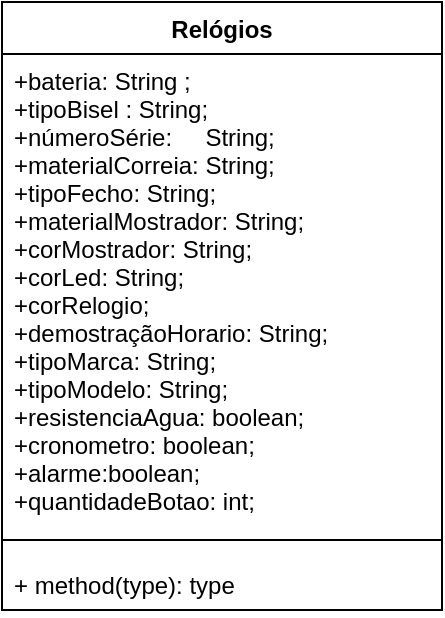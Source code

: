<mxfile version="18.0.2" type="device"><diagram id="ghUeK8OIai0JIhopKoJP" name="Page-1"><mxGraphModel dx="868" dy="482" grid="1" gridSize="10" guides="1" tooltips="1" connect="1" arrows="1" fold="1" page="1" pageScale="1" pageWidth="827" pageHeight="1169" math="0" shadow="0"><root><mxCell id="0"/><mxCell id="1" parent="0"/><mxCell id="SvH3LMta26uhftoqf9Sg-14" value="Relógios" style="swimlane;fontStyle=1;align=center;verticalAlign=top;childLayout=stackLayout;horizontal=1;startSize=26;horizontalStack=0;resizeParent=1;resizeParentMax=0;resizeLast=0;collapsible=1;marginBottom=0;" vertex="1" parent="1"><mxGeometry x="120" y="180" width="220" height="304" as="geometry"/></mxCell><mxCell id="SvH3LMta26uhftoqf9Sg-15" value="+bateria: String ;&#10;+tipoBisel : String;&#10;+númeroSérie:     String;&#10;+materialCorreia: String;&#10;+tipoFecho: String;&#10;+materialMostrador: String;&#10;+corMostrador: String;&#10;+corLed: String;&#10;+corRelogio;&#10;+demostraçãoHorario: String;&#10;+tipoMarca: String;&#10;+tipoModelo: String;&#10;+resistenciaAgua: boolean;&#10;+cronometro: boolean;&#10;+alarme:boolean;&#10;+quantidadeBotao: int;&#10;&#10;" style="text;strokeColor=none;fillColor=none;align=left;verticalAlign=top;spacingLeft=4;spacingRight=4;overflow=hidden;rotatable=0;points=[[0,0.5],[1,0.5]];portConstraint=eastwest;" vertex="1" parent="SvH3LMta26uhftoqf9Sg-14"><mxGeometry y="26" width="220" height="234" as="geometry"/></mxCell><mxCell id="SvH3LMta26uhftoqf9Sg-16" value="" style="line;strokeWidth=1;fillColor=none;align=left;verticalAlign=middle;spacingTop=-1;spacingLeft=3;spacingRight=3;rotatable=0;labelPosition=right;points=[];portConstraint=eastwest;" vertex="1" parent="SvH3LMta26uhftoqf9Sg-14"><mxGeometry y="260" width="220" height="18" as="geometry"/></mxCell><mxCell id="SvH3LMta26uhftoqf9Sg-17" value="+ method(type): type" style="text;strokeColor=none;fillColor=none;align=left;verticalAlign=top;spacingLeft=4;spacingRight=4;overflow=hidden;rotatable=0;points=[[0,0.5],[1,0.5]];portConstraint=eastwest;" vertex="1" parent="SvH3LMta26uhftoqf9Sg-14"><mxGeometry y="278" width="220" height="26" as="geometry"/></mxCell></root></mxGraphModel></diagram></mxfile>